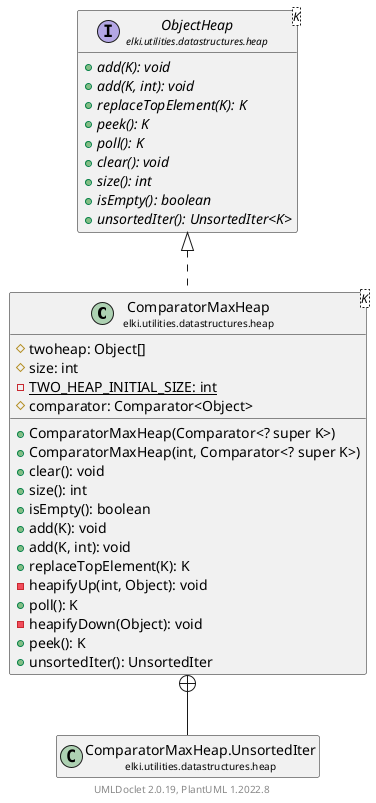 @startuml
    remove .*\.(Instance|Par|Parameterizer|Factory)$
    set namespaceSeparator none
    hide empty fields
    hide empty methods

    class "<size:14>ComparatorMaxHeap\n<size:10>elki.utilities.datastructures.heap" as elki.utilities.datastructures.heap.ComparatorMaxHeap<K> [[ComparatorMaxHeap.html]] {
        #twoheap: Object[]
        #size: int
        {static} -TWO_HEAP_INITIAL_SIZE: int
        #comparator: Comparator<Object>
        +ComparatorMaxHeap(Comparator<? super K>)
        +ComparatorMaxHeap(int, Comparator<? super K>)
        +clear(): void
        +size(): int
        +isEmpty(): boolean
        +add(K): void
        +add(K, int): void
        +replaceTopElement(K): K
        -heapifyUp(int, Object): void
        +poll(): K
        -heapifyDown(Object): void
        +peek(): K
        +unsortedIter(): UnsortedIter
    }

    interface "<size:14>ObjectHeap\n<size:10>elki.utilities.datastructures.heap" as elki.utilities.datastructures.heap.ObjectHeap<K> [[ObjectHeap.html]] {
        {abstract} +add(K): void
        {abstract} +add(K, int): void
        {abstract} +replaceTopElement(K): K
        {abstract} +peek(): K
        {abstract} +poll(): K
        {abstract} +clear(): void
        {abstract} +size(): int
        {abstract} +isEmpty(): boolean
        {abstract} +unsortedIter(): UnsortedIter<K>
    }
    class "<size:14>ComparatorMaxHeap.UnsortedIter\n<size:10>elki.utilities.datastructures.heap" as elki.utilities.datastructures.heap.ComparatorMaxHeap.UnsortedIter [[ComparatorMaxHeap.UnsortedIter.html]]

    elki.utilities.datastructures.heap.ObjectHeap <|.. elki.utilities.datastructures.heap.ComparatorMaxHeap
    elki.utilities.datastructures.heap.ComparatorMaxHeap +-- elki.utilities.datastructures.heap.ComparatorMaxHeap.UnsortedIter

    center footer UMLDoclet 2.0.19, PlantUML 1.2022.8
@enduml
